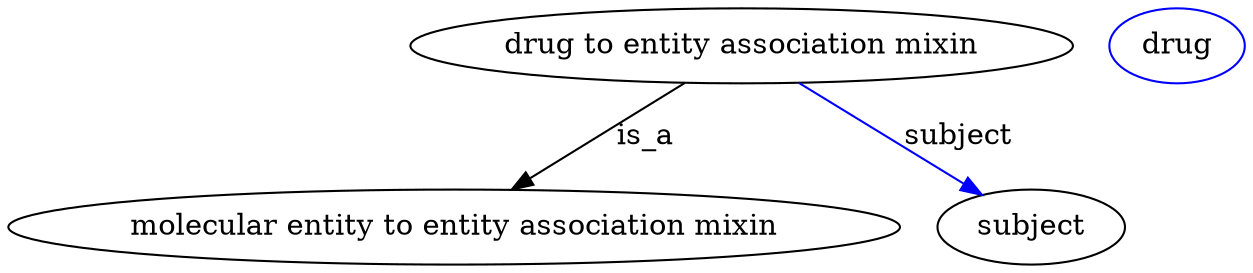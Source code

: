 digraph {
	graph [bb="0,0,594.33,123"];
	node [label="\N"];
	"drug to entity association mixin"	 [height=0.5,
		label="drug to entity association mixin",
		pos="351.83,105",
		width=4.4232];
	"molecular entity to entity association mixin"	 [height=0.5,
		pos="213.83,18",
		width=5.9398];
	"drug to entity association mixin" -> "molecular entity to entity association mixin"	 [label=is_a,
		lp="305.83,61.5",
		pos="e,242.53,36.091 323.57,87.184 302.69,74.018 274.05,55.961 251.26,41.596"];
	subject	 [height=0.5,
		pos="490.83,18",
		width=1.2457];
	"drug to entity association mixin" -> subject	 [color=blue,
		label=subject,
		lp="456.33,61.5",
		pos="e,466.58,33.179 380.3,87.184 402.83,73.078 434.34,53.358 457.95,38.579",
		style=solid];
	"drug to entity association mixin_subject"	 [color=blue,
		height=0.5,
		label=drug,
		pos="561.83,105",
		width=0.9027];
}
